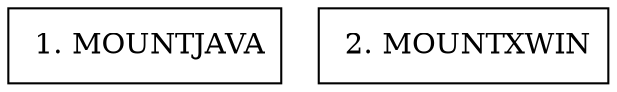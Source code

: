 digraph G {
    node [shape=box];
    n01 [label=" 1. MOUNTJAVA"];
    n02 [label=" 2. MOUNTXWIN"];
}